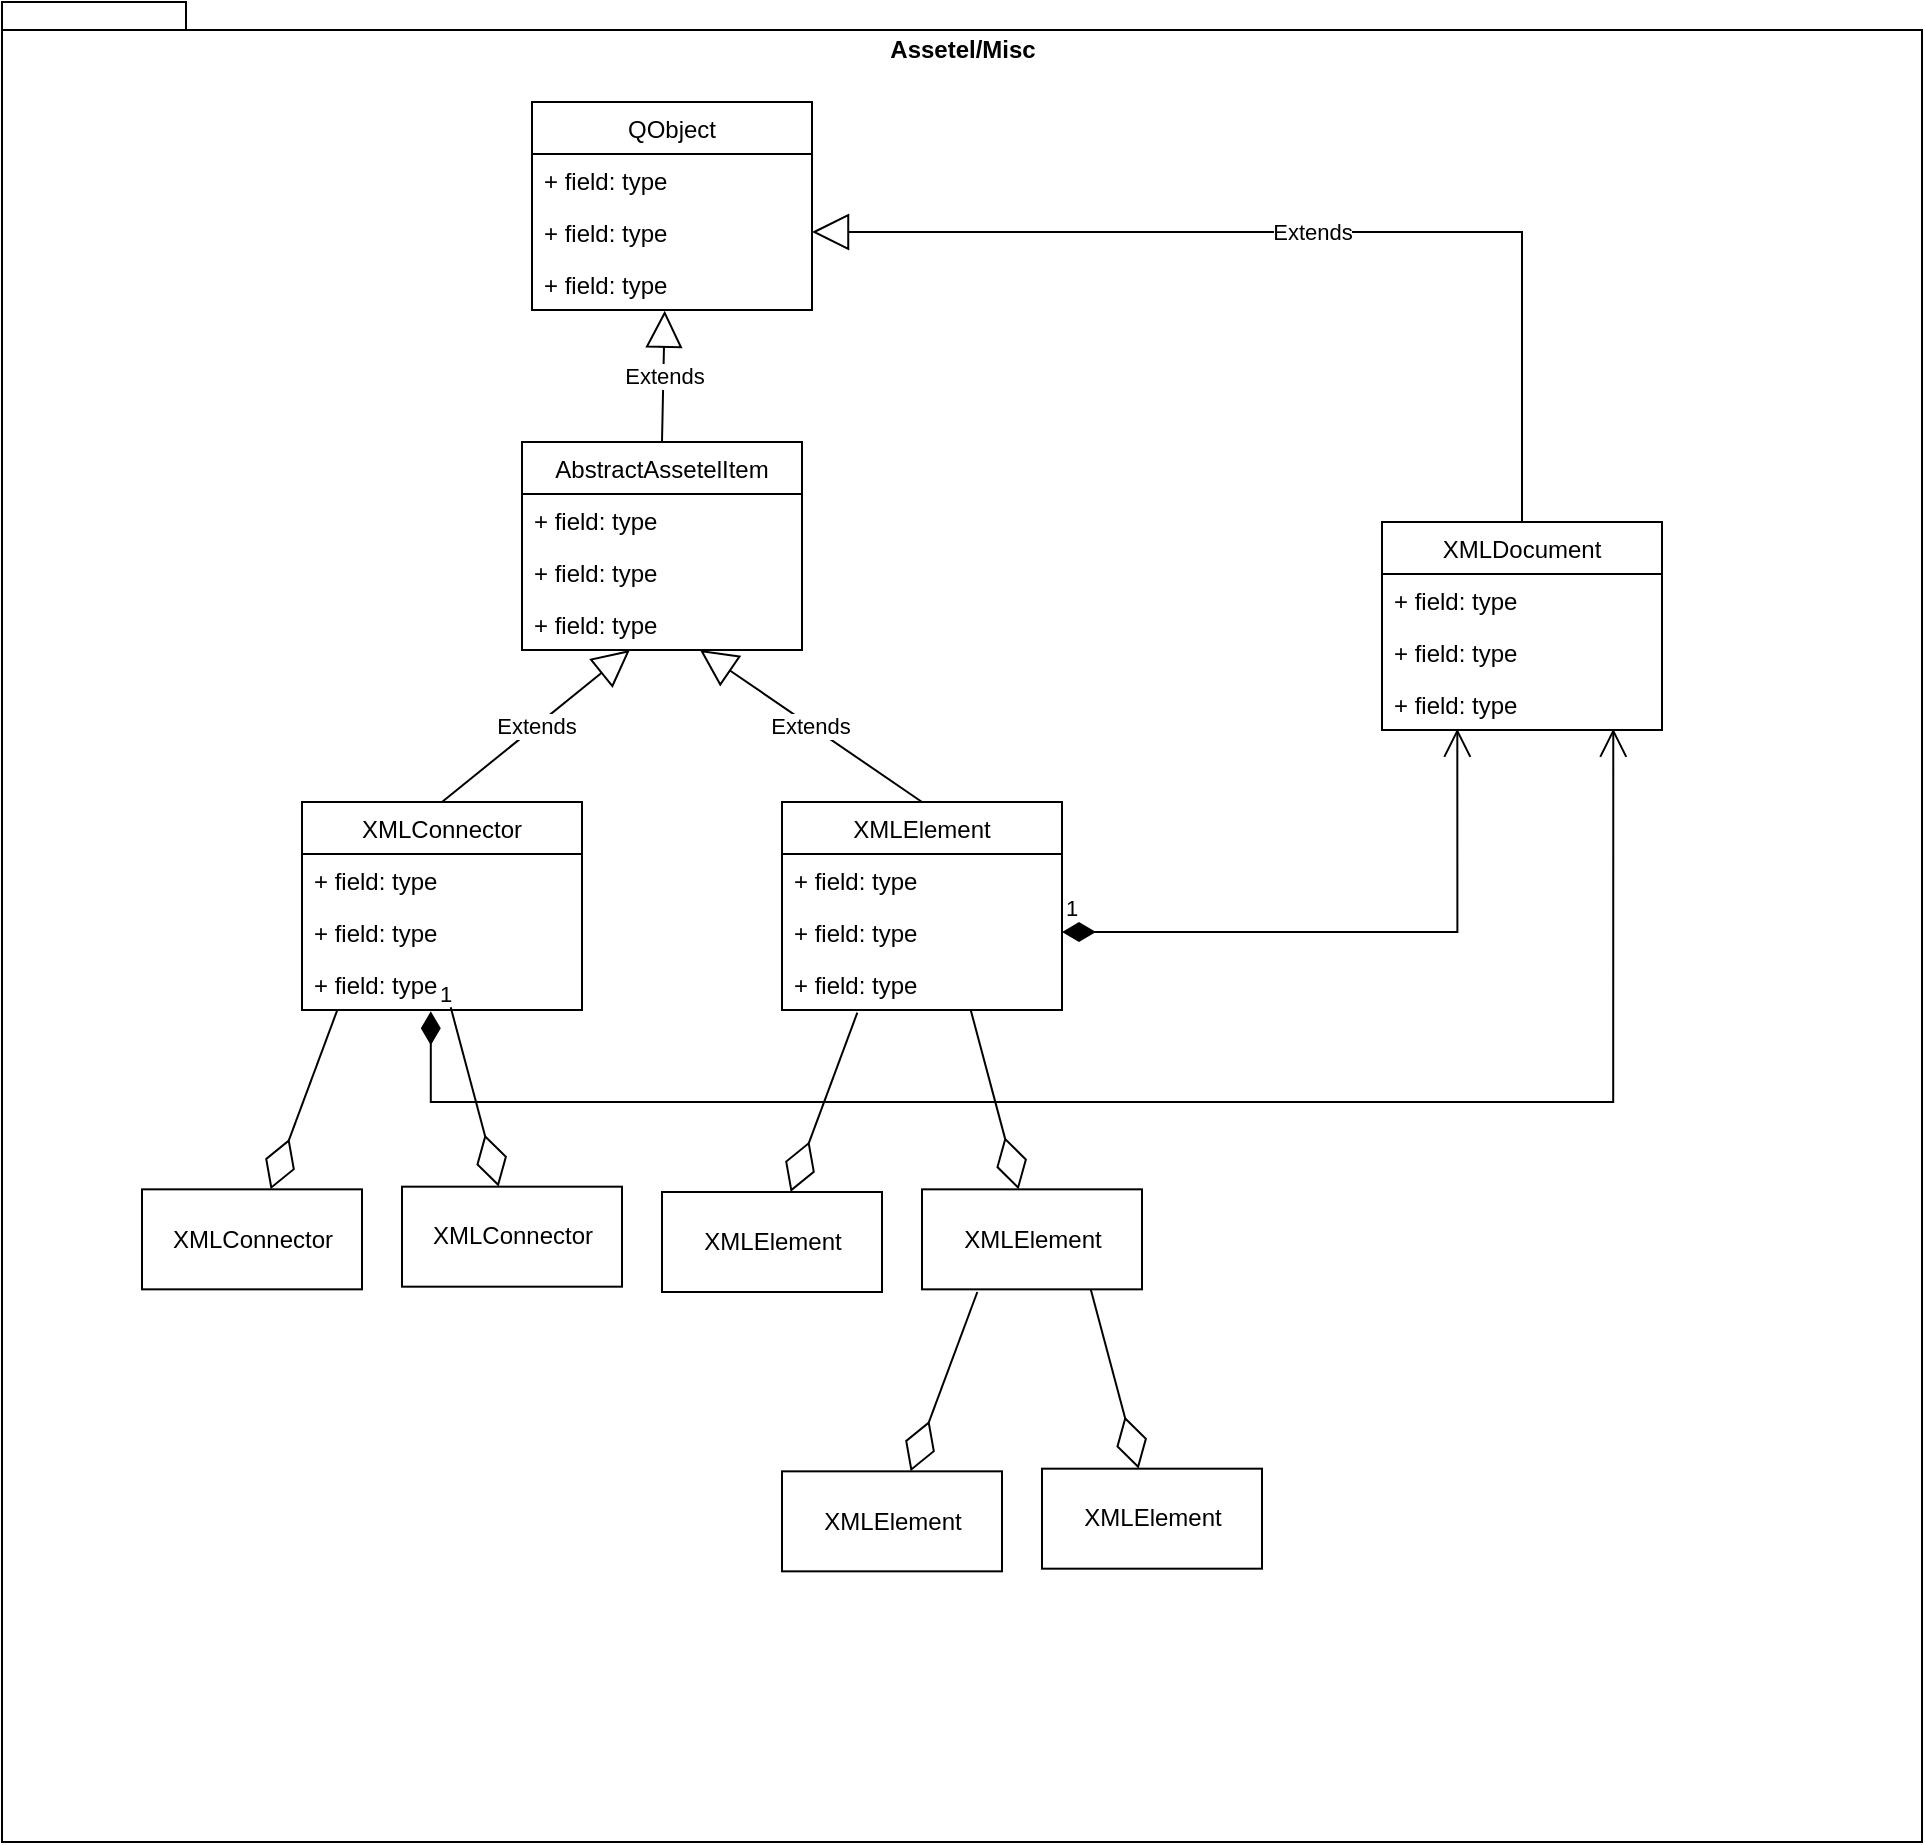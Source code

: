 <mxfile version="20.8.13" type="device"><diagram name="Page-1" id="3CscOcSUlAFvS5VOglQl"><mxGraphModel dx="2001" dy="1944" grid="1" gridSize="10" guides="1" tooltips="1" connect="1" arrows="1" fold="1" page="1" pageScale="1" pageWidth="827" pageHeight="1169" math="0" shadow="0"><root><mxCell id="0"/><mxCell id="1" parent="0"/><mxCell id="P53y8YpCyr19ab77Ppjq-16" value="Assetel/Misc" style="shape=folder;fontStyle=1;spacingTop=10;tabWidth=40;tabHeight=14;tabPosition=left;html=1;verticalAlign=top;" vertex="1" parent="1"><mxGeometry x="-50" y="-10" width="960" height="920" as="geometry"/></mxCell><mxCell id="P53y8YpCyr19ab77Ppjq-1" value="AbstractAssetelItem" style="swimlane;fontStyle=0;childLayout=stackLayout;horizontal=1;startSize=26;fillColor=none;horizontalStack=0;resizeParent=1;resizeParentMax=0;resizeLast=0;collapsible=1;marginBottom=0;" vertex="1" parent="1"><mxGeometry x="210" y="210" width="140" height="104" as="geometry"/></mxCell><mxCell id="P53y8YpCyr19ab77Ppjq-2" value="+ field: type" style="text;strokeColor=none;fillColor=none;align=left;verticalAlign=top;spacingLeft=4;spacingRight=4;overflow=hidden;rotatable=0;points=[[0,0.5],[1,0.5]];portConstraint=eastwest;" vertex="1" parent="P53y8YpCyr19ab77Ppjq-1"><mxGeometry y="26" width="140" height="26" as="geometry"/></mxCell><mxCell id="P53y8YpCyr19ab77Ppjq-3" value="+ field: type" style="text;strokeColor=none;fillColor=none;align=left;verticalAlign=top;spacingLeft=4;spacingRight=4;overflow=hidden;rotatable=0;points=[[0,0.5],[1,0.5]];portConstraint=eastwest;" vertex="1" parent="P53y8YpCyr19ab77Ppjq-1"><mxGeometry y="52" width="140" height="26" as="geometry"/></mxCell><mxCell id="P53y8YpCyr19ab77Ppjq-4" value="+ field: type" style="text;strokeColor=none;fillColor=none;align=left;verticalAlign=top;spacingLeft=4;spacingRight=4;overflow=hidden;rotatable=0;points=[[0,0.5],[1,0.5]];portConstraint=eastwest;" vertex="1" parent="P53y8YpCyr19ab77Ppjq-1"><mxGeometry y="78" width="140" height="26" as="geometry"/></mxCell><mxCell id="P53y8YpCyr19ab77Ppjq-9" value="QObject" style="swimlane;fontStyle=0;childLayout=stackLayout;horizontal=1;startSize=26;fillColor=none;horizontalStack=0;resizeParent=1;resizeParentMax=0;resizeLast=0;collapsible=1;marginBottom=0;" vertex="1" parent="1"><mxGeometry x="215" y="40" width="140" height="104" as="geometry"/></mxCell><mxCell id="P53y8YpCyr19ab77Ppjq-10" value="+ field: type" style="text;strokeColor=none;fillColor=none;align=left;verticalAlign=top;spacingLeft=4;spacingRight=4;overflow=hidden;rotatable=0;points=[[0,0.5],[1,0.5]];portConstraint=eastwest;" vertex="1" parent="P53y8YpCyr19ab77Ppjq-9"><mxGeometry y="26" width="140" height="26" as="geometry"/></mxCell><mxCell id="P53y8YpCyr19ab77Ppjq-11" value="+ field: type" style="text;strokeColor=none;fillColor=none;align=left;verticalAlign=top;spacingLeft=4;spacingRight=4;overflow=hidden;rotatable=0;points=[[0,0.5],[1,0.5]];portConstraint=eastwest;" vertex="1" parent="P53y8YpCyr19ab77Ppjq-9"><mxGeometry y="52" width="140" height="26" as="geometry"/></mxCell><mxCell id="P53y8YpCyr19ab77Ppjq-12" value="+ field: type" style="text;strokeColor=none;fillColor=none;align=left;verticalAlign=top;spacingLeft=4;spacingRight=4;overflow=hidden;rotatable=0;points=[[0,0.5],[1,0.5]];portConstraint=eastwest;" vertex="1" parent="P53y8YpCyr19ab77Ppjq-9"><mxGeometry y="78" width="140" height="26" as="geometry"/></mxCell><mxCell id="P53y8YpCyr19ab77Ppjq-22" value="Extends" style="endArrow=block;endSize=16;endFill=0;html=1;rounded=0;entryX=0.474;entryY=1.013;entryDx=0;entryDy=0;entryPerimeter=0;exitX=0.5;exitY=0;exitDx=0;exitDy=0;" edge="1" parent="1" source="P53y8YpCyr19ab77Ppjq-1" target="P53y8YpCyr19ab77Ppjq-12"><mxGeometry width="160" relative="1" as="geometry"><mxPoint x="315" y="-8" as="sourcePoint"/><mxPoint x="475" y="-8" as="targetPoint"/></mxGeometry></mxCell><mxCell id="P53y8YpCyr19ab77Ppjq-23" value="XMLConnector" style="swimlane;fontStyle=0;childLayout=stackLayout;horizontal=1;startSize=26;fillColor=none;horizontalStack=0;resizeParent=1;resizeParentMax=0;resizeLast=0;collapsible=1;marginBottom=0;" vertex="1" parent="1"><mxGeometry x="100" y="390" width="140" height="104" as="geometry"/></mxCell><mxCell id="P53y8YpCyr19ab77Ppjq-24" value="+ field: type" style="text;strokeColor=none;fillColor=none;align=left;verticalAlign=top;spacingLeft=4;spacingRight=4;overflow=hidden;rotatable=0;points=[[0,0.5],[1,0.5]];portConstraint=eastwest;" vertex="1" parent="P53y8YpCyr19ab77Ppjq-23"><mxGeometry y="26" width="140" height="26" as="geometry"/></mxCell><mxCell id="P53y8YpCyr19ab77Ppjq-25" value="+ field: type" style="text;strokeColor=none;fillColor=none;align=left;verticalAlign=top;spacingLeft=4;spacingRight=4;overflow=hidden;rotatable=0;points=[[0,0.5],[1,0.5]];portConstraint=eastwest;" vertex="1" parent="P53y8YpCyr19ab77Ppjq-23"><mxGeometry y="52" width="140" height="26" as="geometry"/></mxCell><mxCell id="P53y8YpCyr19ab77Ppjq-26" value="+ field: type" style="text;strokeColor=none;fillColor=none;align=left;verticalAlign=top;spacingLeft=4;spacingRight=4;overflow=hidden;rotatable=0;points=[[0,0.5],[1,0.5]];portConstraint=eastwest;" vertex="1" parent="P53y8YpCyr19ab77Ppjq-23"><mxGeometry y="78" width="140" height="26" as="geometry"/></mxCell><mxCell id="P53y8YpCyr19ab77Ppjq-27" value="XMLElement" style="swimlane;fontStyle=0;childLayout=stackLayout;horizontal=1;startSize=26;fillColor=none;horizontalStack=0;resizeParent=1;resizeParentMax=0;resizeLast=0;collapsible=1;marginBottom=0;" vertex="1" parent="1"><mxGeometry x="340" y="390" width="140" height="104" as="geometry"/></mxCell><mxCell id="P53y8YpCyr19ab77Ppjq-28" value="+ field: type" style="text;strokeColor=none;fillColor=none;align=left;verticalAlign=top;spacingLeft=4;spacingRight=4;overflow=hidden;rotatable=0;points=[[0,0.5],[1,0.5]];portConstraint=eastwest;" vertex="1" parent="P53y8YpCyr19ab77Ppjq-27"><mxGeometry y="26" width="140" height="26" as="geometry"/></mxCell><mxCell id="P53y8YpCyr19ab77Ppjq-29" value="+ field: type" style="text;strokeColor=none;fillColor=none;align=left;verticalAlign=top;spacingLeft=4;spacingRight=4;overflow=hidden;rotatable=0;points=[[0,0.5],[1,0.5]];portConstraint=eastwest;" vertex="1" parent="P53y8YpCyr19ab77Ppjq-27"><mxGeometry y="52" width="140" height="26" as="geometry"/></mxCell><mxCell id="P53y8YpCyr19ab77Ppjq-30" value="+ field: type" style="text;strokeColor=none;fillColor=none;align=left;verticalAlign=top;spacingLeft=4;spacingRight=4;overflow=hidden;rotatable=0;points=[[0,0.5],[1,0.5]];portConstraint=eastwest;" vertex="1" parent="P53y8YpCyr19ab77Ppjq-27"><mxGeometry y="78" width="140" height="26" as="geometry"/></mxCell><mxCell id="P53y8YpCyr19ab77Ppjq-31" value="Extends" style="endArrow=block;endSize=16;endFill=0;html=1;rounded=0;exitX=0.5;exitY=0;exitDx=0;exitDy=0;" edge="1" parent="1" source="P53y8YpCyr19ab77Ppjq-27" target="P53y8YpCyr19ab77Ppjq-4"><mxGeometry width="160" relative="1" as="geometry"><mxPoint x="380" y="400" as="sourcePoint"/><mxPoint x="540" y="400" as="targetPoint"/></mxGeometry></mxCell><mxCell id="P53y8YpCyr19ab77Ppjq-32" value="Extends" style="endArrow=block;endSize=16;endFill=0;html=1;rounded=0;exitX=0.5;exitY=0;exitDx=0;exitDy=0;" edge="1" parent="1" source="P53y8YpCyr19ab77Ppjq-23" target="P53y8YpCyr19ab77Ppjq-4"><mxGeometry width="160" relative="1" as="geometry"><mxPoint x="380" y="400" as="sourcePoint"/><mxPoint x="540" y="400" as="targetPoint"/></mxGeometry></mxCell><mxCell id="P53y8YpCyr19ab77Ppjq-33" value="XMLDocument" style="swimlane;fontStyle=0;childLayout=stackLayout;horizontal=1;startSize=26;fillColor=none;horizontalStack=0;resizeParent=1;resizeParentMax=0;resizeLast=0;collapsible=1;marginBottom=0;" vertex="1" parent="1"><mxGeometry x="640" y="250" width="140" height="104" as="geometry"/></mxCell><mxCell id="P53y8YpCyr19ab77Ppjq-34" value="+ field: type" style="text;strokeColor=none;fillColor=none;align=left;verticalAlign=top;spacingLeft=4;spacingRight=4;overflow=hidden;rotatable=0;points=[[0,0.5],[1,0.5]];portConstraint=eastwest;" vertex="1" parent="P53y8YpCyr19ab77Ppjq-33"><mxGeometry y="26" width="140" height="26" as="geometry"/></mxCell><mxCell id="P53y8YpCyr19ab77Ppjq-35" value="+ field: type" style="text;strokeColor=none;fillColor=none;align=left;verticalAlign=top;spacingLeft=4;spacingRight=4;overflow=hidden;rotatable=0;points=[[0,0.5],[1,0.5]];portConstraint=eastwest;" vertex="1" parent="P53y8YpCyr19ab77Ppjq-33"><mxGeometry y="52" width="140" height="26" as="geometry"/></mxCell><mxCell id="P53y8YpCyr19ab77Ppjq-36" value="+ field: type" style="text;strokeColor=none;fillColor=none;align=left;verticalAlign=top;spacingLeft=4;spacingRight=4;overflow=hidden;rotatable=0;points=[[0,0.5],[1,0.5]];portConstraint=eastwest;" vertex="1" parent="P53y8YpCyr19ab77Ppjq-33"><mxGeometry y="78" width="140" height="26" as="geometry"/></mxCell><mxCell id="P53y8YpCyr19ab77Ppjq-37" value="Extends" style="endArrow=block;endSize=16;endFill=0;html=1;rounded=0;entryX=1;entryY=0.5;entryDx=0;entryDy=0;exitX=0.5;exitY=0;exitDx=0;exitDy=0;" edge="1" parent="1" source="P53y8YpCyr19ab77Ppjq-33" target="P53y8YpCyr19ab77Ppjq-11"><mxGeometry width="160" relative="1" as="geometry"><mxPoint x="380" y="400" as="sourcePoint"/><mxPoint x="540" y="400" as="targetPoint"/><Array as="points"><mxPoint x="710" y="105"/></Array></mxGeometry></mxCell><mxCell id="P53y8YpCyr19ab77Ppjq-40" value="1" style="endArrow=open;html=1;endSize=12;startArrow=diamondThin;startSize=14;startFill=1;edgeStyle=orthogonalEdgeStyle;align=left;verticalAlign=bottom;rounded=0;entryX=0.269;entryY=0.974;entryDx=0;entryDy=0;entryPerimeter=0;" edge="1" parent="1" source="P53y8YpCyr19ab77Ppjq-29" target="P53y8YpCyr19ab77Ppjq-36"><mxGeometry x="-1" y="3" relative="1" as="geometry"><mxPoint x="370" y="400" as="sourcePoint"/><mxPoint x="530" y="400" as="targetPoint"/></mxGeometry></mxCell><mxCell id="P53y8YpCyr19ab77Ppjq-41" value="1" style="endArrow=open;html=1;endSize=12;startArrow=diamondThin;startSize=14;startFill=1;edgeStyle=orthogonalEdgeStyle;align=left;verticalAlign=bottom;rounded=0;entryX=0.826;entryY=0.974;entryDx=0;entryDy=0;entryPerimeter=0;exitX=0.46;exitY=1.026;exitDx=0;exitDy=0;exitPerimeter=0;" edge="1" parent="1" source="P53y8YpCyr19ab77Ppjq-26" target="P53y8YpCyr19ab77Ppjq-36"><mxGeometry x="-1" y="3" relative="1" as="geometry"><mxPoint x="370" y="400" as="sourcePoint"/><mxPoint x="530" y="400" as="targetPoint"/><Array as="points"><mxPoint x="164" y="540"/><mxPoint x="756" y="540"/></Array></mxGeometry></mxCell><mxCell id="P53y8YpCyr19ab77Ppjq-42" value="" style="endArrow=diamondThin;endFill=0;endSize=24;html=1;rounded=0;exitX=0.269;exitY=1.051;exitDx=0;exitDy=0;exitPerimeter=0;" edge="1" parent="1" source="P53y8YpCyr19ab77Ppjq-30" target="P53y8YpCyr19ab77Ppjq-43"><mxGeometry width="160" relative="1" as="geometry"><mxPoint x="370" y="400" as="sourcePoint"/><mxPoint x="530" y="400" as="targetPoint"/></mxGeometry></mxCell><mxCell id="P53y8YpCyr19ab77Ppjq-43" value="XMLElement" style="html=1;" vertex="1" parent="1"><mxGeometry x="280" y="585" width="110" height="50" as="geometry"/></mxCell><mxCell id="P53y8YpCyr19ab77Ppjq-44" value="" style="endArrow=diamondThin;endFill=0;endSize=24;html=1;rounded=0;exitX=0.674;exitY=1;exitDx=0;exitDy=0;exitPerimeter=0;" edge="1" parent="1" target="P53y8YpCyr19ab77Ppjq-45" source="P53y8YpCyr19ab77Ppjq-30"><mxGeometry width="160" relative="1" as="geometry"><mxPoint x="507.66" y="493.996" as="sourcePoint"/><mxPoint x="660" y="398.67" as="targetPoint"/></mxGeometry></mxCell><mxCell id="P53y8YpCyr19ab77Ppjq-45" value="XMLElement" style="html=1;" vertex="1" parent="1"><mxGeometry x="410" y="583.67" width="110" height="50" as="geometry"/></mxCell><mxCell id="P53y8YpCyr19ab77Ppjq-47" value="" style="endArrow=diamondThin;endFill=0;endSize=24;html=1;rounded=0;exitX=0.269;exitY=1.051;exitDx=0;exitDy=0;exitPerimeter=0;" edge="1" parent="1" target="P53y8YpCyr19ab77Ppjq-48"><mxGeometry width="160" relative="1" as="geometry"><mxPoint x="437.66" y="634.996" as="sourcePoint"/><mxPoint x="590" y="539.67" as="targetPoint"/></mxGeometry></mxCell><mxCell id="P53y8YpCyr19ab77Ppjq-48" value="XMLElement" style="html=1;" vertex="1" parent="1"><mxGeometry x="340" y="724.67" width="110" height="50" as="geometry"/></mxCell><mxCell id="P53y8YpCyr19ab77Ppjq-49" value="" style="endArrow=diamondThin;endFill=0;endSize=24;html=1;rounded=0;exitX=0.674;exitY=1;exitDx=0;exitDy=0;exitPerimeter=0;" edge="1" parent="1" target="P53y8YpCyr19ab77Ppjq-50"><mxGeometry width="160" relative="1" as="geometry"><mxPoint x="494.36" y="633.67" as="sourcePoint"/><mxPoint x="720" y="538.34" as="targetPoint"/></mxGeometry></mxCell><mxCell id="P53y8YpCyr19ab77Ppjq-50" value="XMLElement" style="html=1;" vertex="1" parent="1"><mxGeometry x="470" y="723.34" width="110" height="50" as="geometry"/></mxCell><mxCell id="P53y8YpCyr19ab77Ppjq-51" value="" style="endArrow=diamondThin;endFill=0;endSize=24;html=1;rounded=0;exitX=0.269;exitY=1.051;exitDx=0;exitDy=0;exitPerimeter=0;" edge="1" parent="1" target="P53y8YpCyr19ab77Ppjq-52"><mxGeometry width="160" relative="1" as="geometry"><mxPoint x="117.66" y="493.996" as="sourcePoint"/><mxPoint x="270" y="398.67" as="targetPoint"/></mxGeometry></mxCell><mxCell id="P53y8YpCyr19ab77Ppjq-52" value="XMLConnector" style="html=1;" vertex="1" parent="1"><mxGeometry x="20" y="583.67" width="110" height="50" as="geometry"/></mxCell><mxCell id="P53y8YpCyr19ab77Ppjq-53" value="" style="endArrow=diamondThin;endFill=0;endSize=24;html=1;rounded=0;exitX=0.674;exitY=1;exitDx=0;exitDy=0;exitPerimeter=0;" edge="1" parent="1" target="P53y8YpCyr19ab77Ppjq-54"><mxGeometry width="160" relative="1" as="geometry"><mxPoint x="174.36" y="492.67" as="sourcePoint"/><mxPoint x="400" y="397.34" as="targetPoint"/></mxGeometry></mxCell><mxCell id="P53y8YpCyr19ab77Ppjq-54" value="XMLConnector" style="html=1;" vertex="1" parent="1"><mxGeometry x="150" y="582.34" width="110" height="50" as="geometry"/></mxCell></root></mxGraphModel></diagram></mxfile>